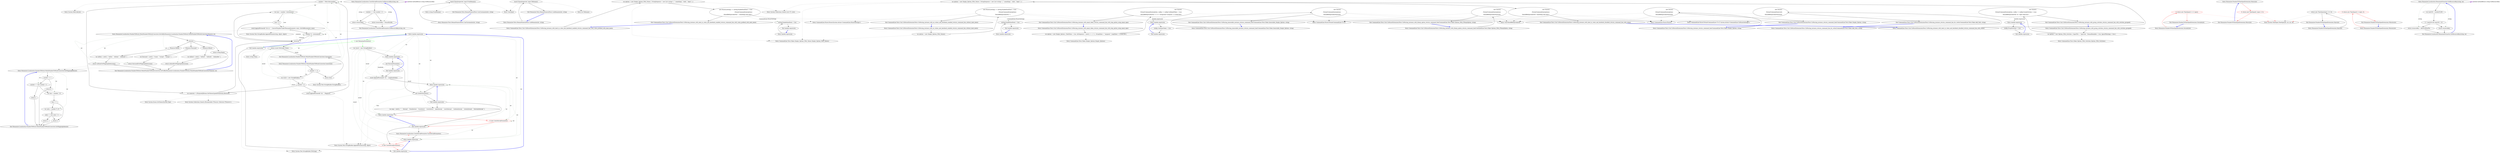 digraph  {
m0_62 [cluster="System.Math.Abs(int)", file="Configurator.cs", label="Entry System.Math.Abs(int)", span="0-0"];
m0_11 [cluster="Humanizer.Localisation.NumberToWords.PolishNumberToWordsConverter.ConvertNumberUnderThousand(Humanizer.Localisation.NumberToWords.PolishNumberToWordsConverter.Numeral, int)", file="Configurator.cs", label="var map = new[] { '''', ''dziesięć'', ''dwadzieścia'', ''trzydzieści'', ''czterdzieści'', ''pięćdziesiąt'', ''sześćdziesiąt'', ''siedemdziesiąt'', ''osiemdziesiąt'', ''dziewięćdziesiąt'' }", span="37-37"];
m0_66 [cluster="string.Trim()", file="Configurator.cs", label="Entry string.Trim()", span="0-0"];
m0_19 [cluster="System.Text.StringBuilder.StringBuilder()", file="Configurator.cs", label="Entry System.Text.StringBuilder.StringBuilder()", span="0-0"];
m0_34 [cluster="Humanizer.Localisation.NumberToWords.PolishNumberToWordsConverter.GetSuffix(Humanizer.Localisation.NumberToWords.PolishNumberToWordsConverter.Numeral, int)", file="Configurator.cs", label="Entry Humanizer.Localisation.NumberToWords.PolishNumberToWordsConverter.GetSuffix(Humanizer.Localisation.NumberToWords.PolishNumberToWordsConverter.Numeral, int)", span="68-68"];
m0_35 [cluster="Humanizer.Localisation.NumberToWords.PolishNumberToWordsConverter.GetSuffix(Humanizer.Localisation.NumberToWords.PolishNumberToWordsConverter.Numeral, int)", file="Configurator.cs", label=numeral, span="70-70"];
m0_38 [cluster="Humanizer.Localisation.NumberToWords.PolishNumberToWordsConverter.GetSuffix(Humanizer.Localisation.NumberToWords.PolishNumberToWordsConverter.Numeral, int)", file="Configurator.cs", label="return miliard[GetMappingIndex(num)];", span="74-74"];
m0_41 [cluster="Humanizer.Localisation.NumberToWords.PolishNumberToWordsConverter.GetSuffix(Humanizer.Localisation.NumberToWords.PolishNumberToWordsConverter.Numeral, int)", file="Configurator.cs", label="return million[GetMappingIndex(num)];", span="77-77"];
m0_44 [cluster="Humanizer.Localisation.NumberToWords.PolishNumberToWordsConverter.GetSuffix(Humanizer.Localisation.NumberToWords.PolishNumberToWordsConverter.Numeral, int)", file="Configurator.cs", label="return thousand[GetMappingIndex(num)];", span="80-80"];
m0_45 [cluster="Humanizer.Localisation.NumberToWords.PolishNumberToWordsConverter.GetSuffix(Humanizer.Localisation.NumberToWords.PolishNumberToWordsConverter.Numeral, int)", file="Configurator.cs", label="return string.Empty;", span="82-82"];
m0_36 [cluster="Humanizer.Localisation.NumberToWords.PolishNumberToWordsConverter.GetSuffix(Humanizer.Localisation.NumberToWords.PolishNumberToWordsConverter.Numeral, int)", file="Configurator.cs", label="Numeral.Miliard", span="72-72"];
m0_39 [cluster="Humanizer.Localisation.NumberToWords.PolishNumberToWordsConverter.GetSuffix(Humanizer.Localisation.NumberToWords.PolishNumberToWordsConverter.Numeral, int)", file="Configurator.cs", label="Numeral.Million", span="75-75"];
m0_42 [cluster="Humanizer.Localisation.NumberToWords.PolishNumberToWordsConverter.GetSuffix(Humanizer.Localisation.NumberToWords.PolishNumberToWordsConverter.Numeral, int)", file="Configurator.cs", label="Numeral.Thousand", span="78-78"];
m0_37 [cluster="Humanizer.Localisation.NumberToWords.PolishNumberToWordsConverter.GetSuffix(Humanizer.Localisation.NumberToWords.PolishNumberToWordsConverter.Numeral, int)", file="Configurator.cs", label="var miliard = new[] { ''miliard'', ''miliardy'', ''miliardów'' }", span="73-73"];
m0_40 [cluster="Humanizer.Localisation.NumberToWords.PolishNumberToWordsConverter.GetSuffix(Humanizer.Localisation.NumberToWords.PolishNumberToWordsConverter.Numeral, int)", file="Configurator.cs", label="var million = new[] { ''milion'', ''miliony'', ''milionów'' }", span="76-76"];
m0_43 [cluster="Humanizer.Localisation.NumberToWords.PolishNumberToWordsConverter.GetSuffix(Humanizer.Localisation.NumberToWords.PolishNumberToWordsConverter.Numeral, int)", file="Configurator.cs", label="var thousand = new[] { ''tysiąc'', ''tysiące'', ''tysięcy'' }", span="79-79"];
m0_46 [cluster="Humanizer.Localisation.NumberToWords.PolishNumberToWordsConverter.GetSuffix(Humanizer.Localisation.NumberToWords.PolishNumberToWordsConverter.Numeral, int)", file="Configurator.cs", label="Exit Humanizer.Localisation.NumberToWords.PolishNumberToWordsConverter.GetSuffix(Humanizer.Localisation.NumberToWords.PolishNumberToWordsConverter.Numeral, int)", span="68-68"];
m0_22 [cluster="Humanizer.Localisation.NumberToWords.PolishNumberToWordsConverter.GetMappingIndex(int)", file="Configurator.cs", label="Entry Humanizer.Localisation.NumberToWords.PolishNumberToWordsConverter.GetMappingIndex(int)", span="50-50"];
m0_23 [cluster="Humanizer.Localisation.NumberToWords.PolishNumberToWordsConverter.GetMappingIndex(int)", file="Configurator.cs", label="number == 1", span="52-52"];
m0_25 [cluster="Humanizer.Localisation.NumberToWords.PolishNumberToWordsConverter.GetMappingIndex(int)", file="Configurator.cs", label="number > 1 && number < 5", span="55-55"];
m0_27 [cluster="Humanizer.Localisation.NumberToWords.PolishNumberToWordsConverter.GetMappingIndex(int)", file="Configurator.cs", label="var tens = number / 10", span="58-58"];
m0_29 [cluster="Humanizer.Localisation.NumberToWords.PolishNumberToWordsConverter.GetMappingIndex(int)", file="Configurator.cs", label="var unity = number % 10", span="61-61"];
m0_24 [cluster="Humanizer.Localisation.NumberToWords.PolishNumberToWordsConverter.GetMappingIndex(int)", file="Configurator.cs", label="return 0;", span="53-53"];
m0_26 [cluster="Humanizer.Localisation.NumberToWords.PolishNumberToWordsConverter.GetMappingIndex(int)", file="Configurator.cs", label="return 1;", span="56-56"];
m0_32 [cluster="Humanizer.Localisation.NumberToWords.PolishNumberToWordsConverter.GetMappingIndex(int)", file="Configurator.cs", label="return 2;", span="66-66"];
m0_31 [cluster="Humanizer.Localisation.NumberToWords.PolishNumberToWordsConverter.GetMappingIndex(int)", file="Configurator.cs", label="return 1;", span="63-63"];
m0_28 [cluster="Humanizer.Localisation.NumberToWords.PolishNumberToWordsConverter.GetMappingIndex(int)", file="Configurator.cs", label="tens > 1", span="59-59"];
m0_30 [cluster="Humanizer.Localisation.NumberToWords.PolishNumberToWordsConverter.GetMappingIndex(int)", file="Configurator.cs", label="unity > 1 && unity < 5", span="62-62"];
m0_33 [cluster="Humanizer.Localisation.NumberToWords.PolishNumberToWordsConverter.GetMappingIndex(int)", file="Configurator.cs", label="Exit Humanizer.Localisation.NumberToWords.PolishNumberToWordsConverter.GetMappingIndex(int)", span="50-50"];
m0_3 [cluster="Humanizer.Localisation.NumberToWords.PolishNumberToWordsConverter.ConvertNumberUnderThousand(Humanizer.Localisation.NumberToWords.PolishNumberToWordsConverter.Numeral, int)", file="Configurator.cs", label="var result = new StringBuilder()", span="24-24"];
m0_7 [cluster="Humanizer.Localisation.NumberToWords.PolishNumberToWordsConverter.ConvertNumberUnderThousand(Humanizer.Localisation.NumberToWords.PolishNumberToWordsConverter.Numeral, int)", file="Configurator.cs", label="result.AppendFormat(@''{0} '', map[hundreds])", span="30-30"];
m0_0 [cluster="lambda expression", file="Configurator.cs", label="Entry lambda expression", span="15-15"];
m0_1 [cluster="lambda expression", color=green, community=0, file="Configurator.cs", label="1: new RomanianFormatter()", span="15-15"];
m0_2 [cluster="lambda expression", file="Configurator.cs", label="Exit lambda expression", span="15-15"];
m0_4 [cluster="lambda expression", file="Configurator.cs", label="Entry lambda expression", span="16-16"];
m0_8 [cluster="lambda expression", file="Configurator.cs", label="Entry lambda expression", span="17-17"];
m0_9 [cluster="lambda expression", file="Configurator.cs", label="new ArabicFormatter()", span="17-17"];
m0_13 [cluster="lambda expression", color=red, community=0, file="Configurator.cs", label="0: new CzechSlovakFormatter()", span="18-18"];
m0_14 [cluster="lambda expression", file="Configurator.cs", label="Exit lambda expression", span="18-18"];
m0_16 [cluster="lambda expression", file="Configurator.cs", label="Entry lambda expression", span="19-19"];
m0_12 [cluster="lambda expression", file="Configurator.cs", label="Entry lambda expression", span="18-18"];
m0_17 [cluster="lambda expression", color=red, community=1, file="Configurator.cs", label="0: new CzechSlovakFormatter()", span="19-19"];
m0_5 [cluster="lambda expression", file="Configurator.cs", label="new RussianFormatter()", span="16-16"];
m0_10 [cluster="lambda expression", file="Configurator.cs", label="Exit lambda expression", span="17-17"];
m0_15 [cluster="Humanizer.Localisation.CzechSlovakFormatter.CzechSlovakFormatter()", file="Configurator.cs", label="Entry Humanizer.Localisation.CzechSlovakFormatter.CzechSlovakFormatter()", span="2-2"];
m0_6 [cluster="lambda expression", file="Configurator.cs", label="Exit lambda expression", span="16-16"];
m0_18 [cluster="lambda expression", file="Configurator.cs", label="Exit lambda expression", span="19-19"];
m0_21 [cluster="System.Text.StringBuilder.ToString()", file="Configurator.cs", label="Entry System.Text.StringBuilder.ToString()", span="0-0"];
m0_64 [cluster="System.Collections.Generic.IEnumerable<TSource>.Reverse<TSource>()", file="Configurator.cs", label="Entry System.Collections.Generic.IEnumerable<TSource>.Reverse<TSource>()", span="0-0"];
m0_63 [cluster="System.Enum.GetValues(System.Type)", file="Configurator.cs", label="Entry System.Enum.GetValues(System.Type)", span="0-0"];
m0_47 [cluster="Humanizer.Localisation.NumberToWords.PolishNumberToWordsConverter.Convert(int)", file="Configurator.cs", label="Entry Humanizer.Localisation.NumberToWords.PolishNumberToWordsConverter.Convert(int)", span="86-86"];
m0_58 [cluster="Humanizer.Localisation.NumberToWords.PolishNumberToWordsConverter.Convert(int)", file="Configurator.cs", label="result.AppendFormat(@''{0}{1} '', ConvertNumberUnderThousand(numeral, num), GetSuffix(numeral, num))", span="105-105"];
m0_56 [cluster="Humanizer.Localisation.NumberToWords.PolishNumberToWordsConverter.Convert(int)", file="Configurator.cs", label="var num = number / (int)numeral", span="102-102"];
m0_50 [cluster="Humanizer.Localisation.NumberToWords.PolishNumberToWordsConverter.Convert(int)", file="Configurator.cs", label="var result = new StringBuilder()", span="91-91"];
m0_55 [cluster="Humanizer.Localisation.NumberToWords.PolishNumberToWordsConverter.Convert(int)", file="Configurator.cs", label=numerals, span="100-100"];
m0_57 [cluster="Humanizer.Localisation.NumberToWords.PolishNumberToWordsConverter.Convert(int)", file="Configurator.cs", label="num > 0", span="103-103"];
m0_59 [cluster="Humanizer.Localisation.NumberToWords.PolishNumberToWordsConverter.Convert(int)", file="Configurator.cs", label="number %= (int)numeral", span="106-106"];
m0_53 [cluster="Humanizer.Localisation.NumberToWords.PolishNumberToWordsConverter.Convert(int)", file="Configurator.cs", label="number = Math.Abs(number)", span="96-96"];
m0_48 [cluster="Humanizer.Localisation.NumberToWords.PolishNumberToWordsConverter.Convert(int)", file="Configurator.cs", label="number == 0", span="88-88"];
m0_51 [cluster="Humanizer.Localisation.NumberToWords.PolishNumberToWordsConverter.Convert(int)", file="Configurator.cs", label="number < 0", span="93-93"];
m0_52 [cluster="Humanizer.Localisation.NumberToWords.PolishNumberToWordsConverter.Convert(int)", file="Configurator.cs", label="result.AppendFormat(@''{0} '', Negative)", span="95-95"];
m0_60 [cluster="Humanizer.Localisation.NumberToWords.PolishNumberToWordsConverter.Convert(int)", file="Configurator.cs", label="return result.ToString().Trim();", span="110-110"];
m0_54 [cluster="Humanizer.Localisation.NumberToWords.PolishNumberToWordsConverter.Convert(int)", file="Configurator.cs", label="var numerals = ((Numeral[])Enum.GetValues(typeof(Numeral))).Reverse()", span="99-99"];
m0_49 [cluster="Humanizer.Localisation.NumberToWords.PolishNumberToWordsConverter.Convert(int)", file="Configurator.cs", label="return Zero;", span="89-89"];
m0_61 [cluster="Humanizer.Localisation.NumberToWords.PolishNumberToWordsConverter.Convert(int)", file="Configurator.cs", label="Exit Humanizer.Localisation.NumberToWords.PolishNumberToWordsConverter.Convert(int)", span="86-86"];
m0_20 [cluster="System.Text.StringBuilder.AppendFormat(string, object)", file="Configurator.cs", label="Entry System.Text.StringBuilder.AppendFormat(string, object)", span="0-0"];
m0_65 [cluster="System.Text.StringBuilder.AppendFormat(string, object, object)", file="Configurator.cs", label="Entry System.Text.StringBuilder.AppendFormat(string, object, object)", span="0-0"];
m1_0 [cluster="Humanizer.Localisation.CzechSlovakFormatter.GetResourceKey(string, int)", file="CzechSlovakFormatter.cs", label="Entry Humanizer.Localisation.CzechSlovakFormatter.GetResourceKey(string, int)", span="6-6"];
m1_1 [cluster="Humanizer.Localisation.CzechSlovakFormatter.GetResourceKey(string, int)", file="CzechSlovakFormatter.cs", label="number > 1 && number < 5", span="8-8"];
m1_2 [cluster="Humanizer.Localisation.CzechSlovakFormatter.GetResourceKey(string, int)", file="CzechSlovakFormatter.cs", label="return resourceKey + PaucalPostfix;", span="9-9"];
m1_3 [cluster="Humanizer.Localisation.CzechSlovakFormatter.GetResourceKey(string, int)", file="CzechSlovakFormatter.cs", label="return resourceKey;", span="11-11"];
m1_4 [cluster="Humanizer.Localisation.CzechSlovakFormatter.GetResourceKey(string, int)", file="CzechSlovakFormatter.cs", label="Exit Humanizer.Localisation.CzechSlovakFormatter.GetResourceKey(string, int)", span="6-6"];
m2_8 [cluster="string.FromRoman()", file="DateHumanizeTests.cs", label="Entry string.FromRoman()", span="35-35"];
m2_5 [cluster="Humanizer.Tests.RomanNumeralTests.CanUnromanize(int, string)", file="DateHumanizeTests.cs", label="Entry Humanizer.Tests.RomanNumeralTests.CanUnromanize(int, string)", span="43-43"];
m2_6 [cluster="Humanizer.Tests.RomanNumeralTests.CanUnromanize(int, string)", file="DateHumanizeTests.cs", label="Assert.Equal(expected, input.FromRoman())", span="45-45"];
m2_7 [cluster="Humanizer.Tests.RomanNumeralTests.CanUnromanize(int, string)", file="DateHumanizeTests.cs", label="Exit Humanizer.Tests.RomanNumeralTests.CanUnromanize(int, string)", span="43-43"];
m2_0 [cluster="Humanizer.Tests.RomanNumeralTests.CanRomanize(int, string)", file="DateHumanizeTests.cs", label="Entry Humanizer.Tests.RomanNumeralTests.CanRomanize(int, string)", span="23-23"];
m2_1 [cluster="Humanizer.Tests.RomanNumeralTests.CanRomanize(int, string)", file="DateHumanizeTests.cs", label="Assert.Equal(expected, input.ToRoman())", span="25-25"];
m2_2 [cluster="Humanizer.Tests.RomanNumeralTests.CanRomanize(int, string)", file="DateHumanizeTests.cs", label="Exit Humanizer.Tests.RomanNumeralTests.CanRomanize(int, string)", span="23-23"];
m2_4 [cluster="Unk.Equal", file="DateHumanizeTests.cs", label="Entry Unk.Equal", span=""];
m2_3 [cluster="int.ToRoman()", file="DateHumanizeTests.cs", label="Entry int.ToRoman()", span="75-75"];
m7_37 [cluster="System.Collections.Generic.List<T>.List()", file="IFormatter.cs", label="Entry System.Collections.Generic.List<T>.List()", span="0-0"];
m7_24 [cluster="CommandLine.Tests.Unit.UnParserExtensionsTests.UnParsing_instance_with_equal_token_returns_command_line_with_long_option_using_equal_sign()", file="IFormatter.cs", label="Entry CommandLine.Tests.Unit.UnParserExtensionsTests.UnParsing_instance_with_equal_token_returns_command_line_with_long_option_using_equal_sign()", span="59-59"];
m7_25 [cluster="CommandLine.Tests.Unit.UnParserExtensionsTests.UnParsing_instance_with_equal_token_returns_command_line_with_long_option_using_equal_sign()", file="IFormatter.cs", label="var options = new Simple_Options { BoolValue = true, IntSequence = new[] { 1, 2, 3 }, StringValue = ''nospaces'', LongValue = 123456789 }", span="61-61"];
m7_26 [cluster="CommandLine.Tests.Unit.UnParserExtensionsTests.UnParsing_instance_with_equal_token_returns_command_line_with_long_option_using_equal_sign()", file="IFormatter.cs", label="new Parser()\r\n                .FormatCommandLine(options, config => config.UseEqualToken = true)\r\n                .ShouldBeEquivalentTo(''-i 1 2 3 --stringvalue=nospaces -x 123456789'')", span="62-64"];
m7_27 [cluster="CommandLine.Tests.Unit.UnParserExtensionsTests.UnParsing_instance_with_equal_token_returns_command_line_with_long_option_using_equal_sign()", file="IFormatter.cs", label="Exit CommandLine.Tests.Unit.UnParserExtensionsTests.UnParsing_instance_with_equal_token_returns_command_line_with_long_option_using_equal_sign()", span="59-59"];
m7_9 [cluster="CommandLine.Tests.Unit.UnParserExtensionsTests.UnParsing_immutable_instance_returns_command_line(CommandLine.Tests.Fakes.Immutable_Simple_Options, string)", file="IFormatter.cs", label="Entry CommandLine.Tests.Unit.UnParserExtensionsTests.UnParsing_immutable_instance_returns_command_line(CommandLine.Tests.Fakes.Immutable_Simple_Options, string)", span="33-33"];
m7_10 [cluster="CommandLine.Tests.Unit.UnParserExtensionsTests.UnParsing_immutable_instance_returns_command_line(CommandLine.Tests.Fakes.Immutable_Simple_Options, string)", file="IFormatter.cs", label="new Parser()\r\n                .FormatCommandLine(options)\r\n                .ShouldBeEquivalentTo(result)", span="35-37"];
m7_11 [cluster="CommandLine.Tests.Unit.UnParserExtensionsTests.UnParsing_immutable_instance_returns_command_line(CommandLine.Tests.Fakes.Immutable_Simple_Options, string)", file="IFormatter.cs", label="Exit CommandLine.Tests.Unit.UnParserExtensionsTests.UnParsing_immutable_instance_returns_command_line(CommandLine.Tests.Fakes.Immutable_Simple_Options, string)", span="33-33"];
m7_5 [cluster="Unk.ShouldBeEquivalentTo", file="IFormatter.cs", label="Entry Unk.ShouldBeEquivalentTo", span=""];
m7_19 [cluster="CommandLine.Tests.Fakes.Options_With_Switches.Options_With_Switches()", file="IFormatter.cs", label="Entry CommandLine.Tests.Fakes.Options_With_Switches.Options_With_Switches()", span="4-4"];
m7_12 [cluster="CommandLine.Tests.Unit.UnParserExtensionsTests.UnParsing_instance_with_fsharp_option_returns_command_line(CommandLine.Tests.Fakes.Options_With_FSharpOption, string)", file="IFormatter.cs", label="Entry CommandLine.Tests.Unit.UnParserExtensionsTests.UnParsing_instance_with_fsharp_option_returns_command_line(CommandLine.Tests.Fakes.Options_With_FSharpOption, string)", span="42-42"];
m7_13 [cluster="CommandLine.Tests.Unit.UnParserExtensionsTests.UnParsing_instance_with_fsharp_option_returns_command_line(CommandLine.Tests.Fakes.Options_With_FSharpOption, string)", file="IFormatter.cs", label="new Parser()\r\n                .FormatCommandLine(options)\r\n                .ShouldBeEquivalentTo(result)", span="44-46"];
m7_14 [cluster="CommandLine.Tests.Unit.UnParserExtensionsTests.UnParsing_instance_with_fsharp_option_returns_command_line(CommandLine.Tests.Fakes.Options_With_FSharpOption, string)", file="IFormatter.cs", label="Exit CommandLine.Tests.Unit.UnParserExtensionsTests.UnParsing_instance_with_fsharp_option_returns_command_line(CommandLine.Tests.Fakes.Options_With_FSharpOption, string)", span="42-42"];
m7_32 [cluster="CommandLine.Tests.Unit.UnParserExtensionsTests.UnParsing_instance_with_dash_in_value_and_dashdash_enabled_returns_command_line_with_value_prefixed_with_dash_dash()", file="IFormatter.cs", label="Entry CommandLine.Tests.Unit.UnParserExtensionsTests.UnParsing_instance_with_dash_in_value_and_dashdash_enabled_returns_command_line_with_value_prefixed_with_dash_dash()", span="68-68"];
m7_33 [cluster="CommandLine.Tests.Unit.UnParserExtensionsTests.UnParsing_instance_with_dash_in_value_and_dashdash_enabled_returns_command_line_with_value_prefixed_with_dash_dash()", file="IFormatter.cs", label="var options = new Simple_Options_With_Values { StringSequence = new List<string> { ''-something'', ''with'', ''dash'' } }", span="70-70"];
m7_34 [cluster="CommandLine.Tests.Unit.UnParserExtensionsTests.UnParsing_instance_with_dash_in_value_and_dashdash_enabled_returns_command_line_with_value_prefixed_with_dash_dash()", file="IFormatter.cs", label="new Parser((setting) => setting.EnableDashDash = true)\r\n                .FormatCommandLine(options)\r\n                .ShouldBeEquivalentTo(''-- -something with dash'')", span="71-73"];
m7_35 [cluster="CommandLine.Tests.Unit.UnParserExtensionsTests.UnParsing_instance_with_dash_in_value_and_dashdash_enabled_returns_command_line_with_value_prefixed_with_dash_dash()", file="IFormatter.cs", label="Exit CommandLine.Tests.Unit.UnParserExtensionsTests.UnParsing_instance_with_dash_in_value_and_dashdash_enabled_returns_command_line_with_value_prefixed_with_dash_dash()", span="68-68"];
m7_42 [cluster="CommandLine.Tests.Unit.UnParserExtensionsTests.UnParsing_instance_with_no_values_and_dashdash_enabled_returns_command_line_without_dash_dash()", file="IFormatter.cs", label="Entry CommandLine.Tests.Unit.UnParserExtensionsTests.UnParsing_instance_with_no_values_and_dashdash_enabled_returns_command_line_without_dash_dash()", span="77-77"];
m7_43 [cluster="CommandLine.Tests.Unit.UnParserExtensionsTests.UnParsing_instance_with_no_values_and_dashdash_enabled_returns_command_line_without_dash_dash()", file="IFormatter.cs", label="var options = new Simple_Options_With_Values()", span="79-79"];
m7_44 [cluster="CommandLine.Tests.Unit.UnParserExtensionsTests.UnParsing_instance_with_no_values_and_dashdash_enabled_returns_command_line_without_dash_dash()", file="IFormatter.cs", label="new Parser((setting) => setting.EnableDashDash = true)\r\n                .FormatCommandLine(options)\r\n                .ShouldBeEquivalentTo('''')", span="80-82"];
m7_45 [cluster="CommandLine.Tests.Unit.UnParserExtensionsTests.UnParsing_instance_with_no_values_and_dashdash_enabled_returns_command_line_without_dash_dash()", file="IFormatter.cs", label="Exit CommandLine.Tests.Unit.UnParserExtensionsTests.UnParsing_instance_with_no_values_and_dashdash_enabled_returns_command_line_without_dash_dash()", span="77-77"];
m7_0 [cluster="CommandLine.Tests.Unit.UnParserExtensionsTests.UnParsing_instance_returns_command_line(CommandLine.Tests.Fakes.Simple_Options, string)", file="IFormatter.cs", label="Entry CommandLine.Tests.Unit.UnParserExtensionsTests.UnParsing_instance_returns_command_line(CommandLine.Tests.Fakes.Simple_Options, string)", span="15-15"];
m7_1 [cluster="CommandLine.Tests.Unit.UnParserExtensionsTests.UnParsing_instance_returns_command_line(CommandLine.Tests.Fakes.Simple_Options, string)", file="IFormatter.cs", label="new Parser()\r\n                .FormatCommandLine(options)\r\n                .ShouldBeEquivalentTo(result)", span="17-19"];
m7_2 [cluster="CommandLine.Tests.Unit.UnParserExtensionsTests.UnParsing_instance_returns_command_line(CommandLine.Tests.Fakes.Simple_Options, string)", file="IFormatter.cs", label="Exit CommandLine.Tests.Unit.UnParserExtensionsTests.UnParsing_instance_returns_command_line(CommandLine.Tests.Fakes.Simple_Options, string)", span="15-15"];
m7_49 [cluster="CommandLine.Tests.Unit.UnParserExtensionsTests.UnParsing_instance_with_dash_in_value_and_dashdash_disabled_returns_command_line_with_value()", file="IFormatter.cs", label="Entry CommandLine.Tests.Unit.UnParserExtensionsTests.UnParsing_instance_with_dash_in_value_and_dashdash_disabled_returns_command_line_with_value()", span="86-86"];
m7_50 [cluster="CommandLine.Tests.Unit.UnParserExtensionsTests.UnParsing_instance_with_dash_in_value_and_dashdash_disabled_returns_command_line_with_value()", file="IFormatter.cs", label="var options = new Simple_Options_With_Values { StringSequence = new List<string> { ''-something'', ''with'', ''dash'' } }", span="88-88"];
m7_51 [cluster="CommandLine.Tests.Unit.UnParserExtensionsTests.UnParsing_instance_with_dash_in_value_and_dashdash_disabled_returns_command_line_with_value()", file="IFormatter.cs", label="new Parser()\r\n                .FormatCommandLine(options)\r\n                .ShouldBeEquivalentTo(''-something with dash'')", span="89-91"];
m7_52 [cluster="CommandLine.Tests.Unit.UnParserExtensionsTests.UnParsing_instance_with_dash_in_value_and_dashdash_disabled_returns_command_line_with_value()", file="IFormatter.cs", label="Exit CommandLine.Tests.Unit.UnParserExtensionsTests.UnParsing_instance_with_dash_in_value_and_dashdash_disabled_returns_command_line_with_value()", span="86-86"];
m7_6 [cluster="CommandLine.Tests.Unit.UnParserExtensionsTests.UnParsing_instance_returns_command_line_for_verbs(CommandLine.Tests.Fakes.Add_Verb, string)", file="IFormatter.cs", label="Entry CommandLine.Tests.Unit.UnParserExtensionsTests.UnParsing_instance_returns_command_line_for_verbs(CommandLine.Tests.Fakes.Add_Verb, string)", span="24-24"];
m7_7 [cluster="CommandLine.Tests.Unit.UnParserExtensionsTests.UnParsing_instance_returns_command_line_for_verbs(CommandLine.Tests.Fakes.Add_Verb, string)", file="IFormatter.cs", label="new Parser()\r\n                .FormatCommandLine(verb)\r\n                .ShouldBeEquivalentTo(result)", span="26-28"];
m7_8 [cluster="CommandLine.Tests.Unit.UnParserExtensionsTests.UnParsing_instance_returns_command_line_for_verbs(CommandLine.Tests.Fakes.Add_Verb, string)", file="IFormatter.cs", label="Exit CommandLine.Tests.Unit.UnParserExtensionsTests.UnParsing_instance_returns_command_line_for_verbs(CommandLine.Tests.Fakes.Add_Verb, string)", span="24-24"];
m7_28 [cluster="CommandLine.Tests.Fakes.Simple_Options.Simple_Options()", file="IFormatter.cs", label="Entry CommandLine.Tests.Fakes.Simple_Options.Simple_Options()", span="6-6"];
m7_3 [cluster="CommandLine.Parser.Parser()", file="IFormatter.cs", label="Entry CommandLine.Parser.Parser()", span="26-26"];
m7_46 [cluster="lambda expression", file="IFormatter.cs", label="Entry lambda expression", span="80-80"];
m7_21 [cluster="lambda expression", file="IFormatter.cs", label="Entry lambda expression", span="54-54"];
m7_22 [cluster="lambda expression", file="IFormatter.cs", label="config.GroupSwitches = true", span="54-54"];
m7_23 [cluster="lambda expression", file="IFormatter.cs", label="Exit lambda expression", span="54-54"];
m7_29 [cluster="lambda expression", file="IFormatter.cs", label="Entry lambda expression", span="63-63"];
m7_30 [cluster="lambda expression", file="IFormatter.cs", label="config.UseEqualToken = true", span="63-63"];
m7_31 [cluster="lambda expression", file="IFormatter.cs", label="Exit lambda expression", span="63-63"];
m7_40 [cluster="lambda expression", file="IFormatter.cs", label="setting.EnableDashDash = true", span="71-71"];
m7_39 [cluster="lambda expression", file="IFormatter.cs", label="Entry lambda expression", span="71-71"];
m7_41 [cluster="lambda expression", file="IFormatter.cs", label="Exit lambda expression", span="71-71"];
m7_47 [cluster="lambda expression", file="IFormatter.cs", label="setting.EnableDashDash = true", span="80-80"];
m7_48 [cluster="lambda expression", file="IFormatter.cs", label="Exit lambda expression", span="80-80"];
m7_36 [cluster="CommandLine.Tests.Fakes.Simple_Options_With_Values.Simple_Options_With_Values()", file="IFormatter.cs", label="Entry CommandLine.Tests.Fakes.Simple_Options_With_Values.Simple_Options_With_Values()", span="6-6"];
m7_38 [cluster="CommandLine.Parser.Parser(System.Action<CommandLine.ParserSettings>)", file="IFormatter.cs", label="Entry CommandLine.Parser.Parser(System.Action<CommandLine.ParserSettings>)", span="37-37"];
m7_15 [cluster="CommandLine.Tests.Unit.UnParserExtensionsTests.UnParsing_instance_with_group_switches_returns_command_line_with_switches_grouped()", file="IFormatter.cs", label="Entry CommandLine.Tests.Unit.UnParserExtensionsTests.UnParsing_instance_with_group_switches_returns_command_line_with_switches_grouped()", span="50-50"];
m7_16 [cluster="CommandLine.Tests.Unit.UnParserExtensionsTests.UnParsing_instance_with_group_switches_returns_command_line_with_switches_grouped()", file="IFormatter.cs", label="var options = new Options_With_Switches { InputFile = ''input.bin'', HumanReadable = true, IgnoreWarnings = true }", span="52-52"];
m7_17 [cluster="CommandLine.Tests.Unit.UnParserExtensionsTests.UnParsing_instance_with_group_switches_returns_command_line_with_switches_grouped()", file="IFormatter.cs", label="new Parser()\r\n                .FormatCommandLine(options, config => config.GroupSwitches = true)\r\n                .ShouldBeEquivalentTo(''-hi --input input.bin'')", span="53-55"];
m7_18 [cluster="CommandLine.Tests.Unit.UnParserExtensionsTests.UnParsing_instance_with_group_switches_returns_command_line_with_switches_grouped()", file="IFormatter.cs", label="Exit CommandLine.Tests.Unit.UnParserExtensionsTests.UnParsing_instance_with_group_switches_returns_command_line_with_switches_grouped()", span="50-50"];
m7_4 [cluster="CommandLine.Parser.FormatCommandLine<T>(T)", file="IFormatter.cs", label="Entry CommandLine.Parser.FormatCommandLine<T>(T)", span="81-81"];
m7_20 [cluster="CommandLine.Parser.FormatCommandLine<T>(T, System.Action<CommandLine.UnParserSettings>)", file="IFormatter.cs", label="Entry CommandLine.Parser.FormatCommandLine<T>(T, System.Action<CommandLine.UnParserSettings>)", span="95-95"];
m9_4 [cluster="Humanizer.NumberToTimeSpanExtensions.Hours(int)", file="NumberToOrdinalWordsExtension.cs", label="Entry Humanizer.NumberToTimeSpanExtensions.Hours(int)", span="20-20"];
m9_5 [cluster="Humanizer.NumberToTimeSpanExtensions.Hours(int)", color=red, community=0, file="NumberToOrdinalWordsExtension.cs", label="0: return new TimeSpan(0, input, 0, 0);", span="22-22"];
m9_6 [cluster="Humanizer.NumberToTimeSpanExtensions.Hours(int)", file="NumberToOrdinalWordsExtension.cs", label="Exit Humanizer.NumberToTimeSpanExtensions.Hours(int)", span="20-20"];
m9_10 [cluster="Humanizer.NumberToTimeSpanExtensions.Seconds(int)", file="NumberToOrdinalWordsExtension.cs", label="Entry Humanizer.NumberToTimeSpanExtensions.Seconds(int)", span="40-40"];
m9_11 [cluster="Humanizer.NumberToTimeSpanExtensions.Seconds(int)", color=red, community=0, file="NumberToOrdinalWordsExtension.cs", label="0: return new TimeSpan(0, 0, 0, input);", span="42-42"];
m9_12 [cluster="Humanizer.NumberToTimeSpanExtensions.Seconds(int)", file="NumberToOrdinalWordsExtension.cs", label="Exit Humanizer.NumberToTimeSpanExtensions.Seconds(int)", span="40-40"];
m9_0 [cluster="Humanizer.NumberToTimeSpanExtensions.Days(int)", file="NumberToOrdinalWordsExtension.cs", label="Entry Humanizer.NumberToTimeSpanExtensions.Days(int)", span="10-10"];
m9_1 [cluster="Humanizer.NumberToTimeSpanExtensions.Days(int)", file="NumberToOrdinalWordsExtension.cs", label="return new TimeSpan(input, 0, 0, 0);", span="12-12"];
m9_2 [cluster="Humanizer.NumberToTimeSpanExtensions.Days(int)", file="NumberToOrdinalWordsExtension.cs", label="Exit Humanizer.NumberToTimeSpanExtensions.Days(int)", span="10-10"];
m9_7 [cluster="Humanizer.NumberToTimeSpanExtensions.Minutes(int)", file="NumberToOrdinalWordsExtension.cs", label="Entry Humanizer.NumberToTimeSpanExtensions.Minutes(int)", span="30-30"];
m9_8 [cluster="Humanizer.NumberToTimeSpanExtensions.Minutes(int)", color=red, community=0, file="NumberToOrdinalWordsExtension.cs", label="0: return new TimeSpan(0, 0, input, 0);", span="32-32"];
m9_9 [cluster="Humanizer.NumberToTimeSpanExtensions.Minutes(int)", file="NumberToOrdinalWordsExtension.cs", label="Exit Humanizer.NumberToTimeSpanExtensions.Minutes(int)", span="30-30"];
m9_3 [cluster="System.TimeSpan.TimeSpan(int, int, int, int)", file="NumberToOrdinalWordsExtension.cs", label="Entry System.TimeSpan.TimeSpan(int, int, int, int)", span="0-0"];
m10_0 [cluster="Humanizer.Localisation.RomanianFormatter.GetResourceKey(string, int)", file="RomanianFormatter.cs", label="Entry Humanizer.Localisation.RomanianFormatter.GetResourceKey(string, int)", span="6-6"];
m10_1 [cluster="Humanizer.Localisation.RomanianFormatter.GetResourceKey(string, int)", file="RomanianFormatter.cs", label="var mod100 = number%100", span="8-8"];
m10_3 [cluster="Humanizer.Localisation.RomanianFormatter.GetResourceKey(string, int)", file="RomanianFormatter.cs", label="return resourceKey;", span="12-12"];
m10_4 [cluster="Humanizer.Localisation.RomanianFormatter.GetResourceKey(string, int)", file="RomanianFormatter.cs", label="return resourceKey + Above20PostFix;", span="15-15"];
m10_2 [cluster="Humanizer.Localisation.RomanianFormatter.GetResourceKey(string, int)", file="RomanianFormatter.cs", label="0 < mod100 && mod100 < 20", span="10-10"];
m10_5 [cluster="Humanizer.Localisation.RomanianFormatter.GetResourceKey(string, int)", file="RomanianFormatter.cs", label="Exit Humanizer.Localisation.RomanianFormatter.GetResourceKey(string, int)", span="6-6"];
m0_11 -> m0_12  [key=0, style=solid];
m0_34 -> m0_35  [key=0, style=solid];
m0_34 -> m0_38  [color=darkseagreen4, key=1, label=int, style=dashed];
m0_34 -> m0_41  [color=darkseagreen4, key=1, label=int, style=dashed];
m0_34 -> m0_44  [color=darkseagreen4, key=1, label=int, style=dashed];
m0_35 -> m0_36  [key=0, style=solid];
m0_35 -> m0_39  [key=0, style=solid];
m0_35 -> m0_42  [key=0, style=solid];
m0_35 -> m0_45  [key=0, style=solid];
m0_38 -> m0_46  [key=0, style=solid];
m0_38 -> m0_22  [key=2, style=dotted];
m0_41 -> m0_46  [key=0, style=solid];
m0_41 -> m0_22  [key=2, style=dotted];
m0_44 -> m0_46  [key=0, style=solid];
m0_44 -> m0_22  [key=2, style=dotted];
m0_45 -> m0_46  [key=0, style=solid];
m0_36 -> m0_37  [key=0, style=solid];
m0_39 -> m0_40  [key=0, style=solid];
m0_42 -> m0_43  [key=0, style=solid];
m0_37 -> m0_38  [key=0, style=solid];
m0_40 -> m0_41  [key=0, style=solid];
m0_43 -> m0_44  [key=0, style=solid];
m0_46 -> m0_34  [color=blue, key=0, style=bold];
m0_22 -> m0_23  [key=0, style=solid];
m0_22 -> m0_25  [color=darkseagreen4, key=1, label=int, style=dashed];
m0_22 -> m0_27  [color=darkseagreen4, key=1, label=int, style=dashed];
m0_22 -> m0_29  [color=darkseagreen4, key=1, label=int, style=dashed];
m0_23 -> m0_24  [key=0, style=solid];
m0_23 -> m0_25  [key=0, style=solid];
m0_25 -> m0_26  [key=0, style=solid];
m0_25 -> m0_27  [key=0, style=solid];
m0_27 -> m0_28  [key=0, style=solid];
m0_29 -> m0_30  [key=0, style=solid];
m0_24 -> m0_33  [key=0, style=solid];
m0_26 -> m0_33  [key=0, style=solid];
m0_32 -> m0_33  [key=0, style=solid];
m0_31 -> m0_33  [key=0, style=solid];
m0_28 -> m0_29  [key=0, style=solid];
m0_28 -> m0_32  [key=0, style=solid];
m0_30 -> m0_32  [key=0, style=solid];
m0_30 -> m0_31  [key=0, style=solid];
m0_33 -> m0_22  [color=blue, key=0, style=bold];
m0_3 -> m0_4  [key=0, style=solid];
m0_3 -> m0_19  [key=2, style=dotted];
m0_3 -> m0_7  [color=darkseagreen4, key=1, label=result, style=dashed];
m0_3 -> m0_12  [color=darkseagreen4, key=1, label=result, style=dashed];
m0_3 -> m0_16  [color=darkseagreen4, key=1, label=result, style=dashed];
m0_3 -> m0_17  [color=darkseagreen4, key=1, label=result, style=dashed];
m0_7 -> m0_8  [key=0, style=solid];
m0_7 -> m0_20  [key=2, style=dotted];
m0_0 -> m0_1  [color=green, key=0, style=solid];
m0_0 -> m0_4  [color=darkseagreen4, key=1, label=int, style=dashed];
m0_0 -> m0_8  [color=darkseagreen4, key=1, label=int, style=dashed];
m0_0 -> m0_9  [color=darkseagreen4, key=1, label=int, style=dashed];
m0_0 -> m0_13  [color=darkseagreen4, key=1, label=int, style=dashed];
m0_0 -> m0_14  [color=darkseagreen4, key=1, label=int, style=dashed];
m0_0 -> m0_16  [color=darkseagreen4, key=1, label=int, style=dashed];
m0_1 -> m0_2  [color=green, key=0, style=solid];
m0_1 -> m0_3  [color=green, key=0, style=solid];
m0_2 -> m0_18  [key=0, style=solid];
m0_2 -> m0_0  [color=blue, key=0, style=bold];
m0_4 -> m0_5  [key=0, style=solid];
m0_4 -> m0_7  [color=darkseagreen4, key=1, label=hundreds, style=dashed];
m0_8 -> m0_8  [color=darkseagreen4, key=1, label=int, style=dashed];
m0_8 -> m0_9  [key=0, style=solid];
m0_8 -> m0_13  [color=darkseagreen4, key=1, label=int, style=dashed];
m0_8 -> m0_14  [color=darkseagreen4, key=1, label=int, style=dashed];
m0_8 -> m0_16  [color=darkseagreen4, key=1, label=int, style=dashed];
m0_9 -> m0_10  [key=0, style=solid];
m0_9 -> m0_12  [color=darkseagreen4, key=1, label=tens, style=dashed];
m0_9 -> m0_11  [key=2, style=dotted];
m0_13 -> m0_13  [color=darkseagreen4, key=1, label=int, style=dashed];
m0_13 -> m0_14  [color=red, key=0, style=solid];
m0_13 -> m0_16  [color=darkseagreen4, key=1, label=int, style=dashed];
m0_13 -> m0_15  [color=red, key=2, style=dotted];
m0_14 -> m0_15  [key=0, style=solid];
m0_14 -> m0_17  [key=0, style=solid];
m0_14 -> m0_12  [color=blue, key=0, style=bold];
m0_16 -> m0_17  [color=red, key=0, style=solid];
m0_16 -> m0_20  [key=2, style=dotted];
m0_12 -> m0_13  [color=red, key=0, style=solid];
m0_12 -> m0_20  [key=2, style=dotted];
m0_17 -> m0_18  [color=red, key=0, style=solid];
m0_17 -> m0_21  [key=2, style=dotted];
m0_17 -> m0_15  [color=red, key=2, style=dotted];
m0_5 -> m0_9  [key=0, style=solid];
m0_5 -> m0_6  [key=0, style=solid];
m0_5 -> m0_7  [key=2, style=dotted];
m0_10 -> m0_14  [key=0, style=solid];
m0_10 -> m0_11  [key=0, style=solid];
m0_10 -> m0_8  [color=blue, key=0, style=bold];
m0_15 -> m0_16  [key=0, style=solid];
m0_6 -> m0_7  [key=0, style=solid];
m0_6 -> m0_4  [color=blue, key=0, style=bold];
m0_18 -> m0_0  [color=blue, key=0, style=bold];
m0_18 -> m0_16  [color=blue, key=0, style=bold];
m0_47 -> m0_56  [color=darkseagreen4, key=1, label=int, style=dashed];
m0_47 -> m0_59  [color=darkseagreen4, key=1, label=int, style=dashed];
m0_47 -> m0_48  [key=0, style=solid];
m0_47 -> m0_51  [color=darkseagreen4, key=1, label=int, style=dashed];
m0_47 -> m0_53  [color=darkseagreen4, key=1, label=int, style=dashed];
m0_58 -> m0_0  [key=2, style=dotted];
m0_58 -> m0_59  [key=0, style=solid];
m0_58 -> m0_34  [key=2, style=dotted];
m0_58 -> m0_65  [key=2, style=dotted];
m0_56 -> m0_58  [color=darkseagreen4, key=1, label=num, style=dashed];
m0_56 -> m0_57  [key=0, style=solid];
m0_50 -> m0_58  [color=darkseagreen4, key=1, label=result, style=dashed];
m0_50 -> m0_19  [key=2, style=dotted];
m0_50 -> m0_51  [key=0, style=solid];
m0_50 -> m0_52  [color=darkseagreen4, key=1, label=result, style=dashed];
m0_50 -> m0_60  [color=darkseagreen4, key=1, label=result, style=dashed];
m0_55 -> m0_58  [color=darkseagreen4, key=1, label=numeral, style=dashed];
m0_55 -> m0_56  [key=0, style=solid];
m0_55 -> m0_60  [key=0, style=solid];
m0_55 -> m0_59  [color=darkseagreen4, key=1, label=numeral, style=dashed];
m0_57 -> m0_58  [key=0, style=solid];
m0_57 -> m0_55  [key=0, style=solid];
m0_59 -> m0_55  [key=0, style=solid];
m0_59 -> m0_59  [color=darkseagreen4, key=1, label=int, style=dashed];
m0_53 -> m0_56  [color=darkseagreen4, key=1, label=int, style=dashed];
m0_53 -> m0_59  [color=darkseagreen4, key=1, label=int, style=dashed];
m0_53 -> m0_53  [color=darkseagreen4, key=1, label=int, style=dashed];
m0_53 -> m0_54  [key=0, style=solid];
m0_53 -> m0_62  [key=2, style=dotted];
m0_48 -> m0_50  [key=0, style=solid];
m0_48 -> m0_49  [key=0, style=solid];
m0_51 -> m0_52  [key=0, style=solid];
m0_51 -> m0_54  [key=0, style=solid];
m0_52 -> m0_20  [key=2, style=dotted];
m0_52 -> m0_53  [key=0, style=solid];
m0_60 -> m0_21  [key=2, style=dotted];
m0_60 -> m0_61  [key=0, style=solid];
m0_60 -> m0_66  [key=2, style=dotted];
m0_54 -> m0_55  [key=0, style=solid];
m0_54 -> m0_63  [key=2, style=dotted];
m0_54 -> m0_64  [key=2, style=dotted];
m0_49 -> m0_61  [key=0, style=solid];
m0_61 -> m0_47  [color=blue, key=0, style=bold];
m1_0 -> m1_1  [key=0, style=solid];
m1_0 -> m1_2  [color=darkseagreen4, key=1, label=string, style=dashed];
m1_0 -> m1_3  [color=darkseagreen4, key=1, label=string, style=dashed];
m1_0 -> m1_0  [color=darkorchid, key=3, label="method methodReturn string GetResourceKey", style=bold];
m1_1 -> m1_2  [key=0, style=solid];
m1_1 -> m1_3  [key=0, style=solid];
m1_2 -> m1_4  [key=0, style=solid];
m1_3 -> m1_4  [key=0, style=solid];
m1_4 -> m1_0  [color=blue, key=0, style=bold];
m2_5 -> m2_6  [key=0, style=solid];
m2_6 -> m2_7  [key=0, style=solid];
m2_6 -> m2_8  [key=2, style=dotted];
m2_6 -> m2_4  [key=2, style=dotted];
m2_7 -> m2_5  [color=blue, key=0, style=bold];
m2_0 -> m2_1  [key=0, style=solid];
m2_1 -> m2_2  [key=0, style=solid];
m2_1 -> m2_3  [key=2, style=dotted];
m2_1 -> m2_4  [key=2, style=dotted];
m2_2 -> m2_0  [color=blue, key=0, style=bold];
m7_24 -> m7_25  [key=0, style=solid];
m7_25 -> m7_26  [key=0, style=solid];
m7_25 -> m7_28  [key=2, style=dotted];
m7_26 -> m7_27  [key=0, style=solid];
m7_26 -> m7_3  [key=2, style=dotted];
m7_26 -> m7_20  [key=2, style=dotted];
m7_26 -> m7_5  [key=2, style=dotted];
m7_26 -> m7_29  [color=darkseagreen4, key=1, label="lambda expression", style=dashed];
m7_27 -> m7_24  [color=blue, key=0, style=bold];
m7_9 -> m7_10  [key=0, style=solid];
m7_10 -> m7_11  [key=0, style=solid];
m7_10 -> m7_3  [key=2, style=dotted];
m7_10 -> m7_4  [key=2, style=dotted];
m7_10 -> m7_5  [key=2, style=dotted];
m7_11 -> m7_9  [color=blue, key=0, style=bold];
m7_12 -> m7_13  [key=0, style=solid];
m7_13 -> m7_14  [key=0, style=solid];
m7_13 -> m7_3  [key=2, style=dotted];
m7_13 -> m7_4  [key=2, style=dotted];
m7_13 -> m7_5  [key=2, style=dotted];
m7_14 -> m7_12  [color=blue, key=0, style=bold];
m7_32 -> m7_33  [key=0, style=solid];
m7_33 -> m7_34  [key=0, style=solid];
m7_33 -> m7_36  [key=2, style=dotted];
m7_33 -> m7_37  [key=2, style=dotted];
m7_34 -> m7_35  [key=0, style=solid];
m7_34 -> m7_38  [key=2, style=dotted];
m7_34 -> m7_4  [key=2, style=dotted];
m7_34 -> m7_5  [key=2, style=dotted];
m7_34 -> m7_40  [color=darkseagreen4, key=1, label="CommandLine.ParserSettings", style=dashed];
m7_35 -> m7_32  [color=blue, key=0, style=bold];
m7_42 -> m7_43  [key=0, style=solid];
m7_43 -> m7_44  [key=0, style=solid];
m7_43 -> m7_36  [key=2, style=dotted];
m7_44 -> m7_45  [key=0, style=solid];
m7_44 -> m7_38  [key=2, style=dotted];
m7_44 -> m7_4  [key=2, style=dotted];
m7_44 -> m7_5  [key=2, style=dotted];
m7_44 -> m7_47  [color=darkseagreen4, key=1, label="CommandLine.ParserSettings", style=dashed];
m7_45 -> m7_42  [color=blue, key=0, style=bold];
m7_0 -> m7_1  [key=0, style=solid];
m7_1 -> m7_2  [key=0, style=solid];
m7_1 -> m7_3  [key=2, style=dotted];
m7_1 -> m7_4  [key=2, style=dotted];
m7_1 -> m7_5  [key=2, style=dotted];
m7_2 -> m7_0  [color=blue, key=0, style=bold];
m7_49 -> m7_50  [key=0, style=solid];
m7_50 -> m7_51  [key=0, style=solid];
m7_50 -> m7_36  [key=2, style=dotted];
m7_50 -> m7_37  [key=2, style=dotted];
m7_51 -> m7_52  [key=0, style=solid];
m7_51 -> m7_3  [key=2, style=dotted];
m7_51 -> m7_4  [key=2, style=dotted];
m7_51 -> m7_5  [key=2, style=dotted];
m7_52 -> m7_49  [color=blue, key=0, style=bold];
m7_6 -> m7_7  [key=0, style=solid];
m7_7 -> m7_8  [key=0, style=solid];
m7_7 -> m7_3  [key=2, style=dotted];
m7_7 -> m7_4  [key=2, style=dotted];
m7_7 -> m7_5  [key=2, style=dotted];
m7_8 -> m7_6  [color=blue, key=0, style=bold];
m7_46 -> m7_47  [key=0, style=solid];
m7_21 -> m7_22  [key=0, style=solid];
m7_22 -> m7_23  [key=0, style=solid];
m7_23 -> m7_21  [color=blue, key=0, style=bold];
m7_29 -> m7_30  [key=0, style=solid];
m7_30 -> m7_31  [key=0, style=solid];
m7_31 -> m7_29  [color=blue, key=0, style=bold];
m7_40 -> m7_41  [key=0, style=solid];
m7_39 -> m7_40  [key=0, style=solid];
m7_41 -> m7_39  [color=blue, key=0, style=bold];
m7_47 -> m7_48  [key=0, style=solid];
m7_48 -> m7_46  [color=blue, key=0, style=bold];
m7_15 -> m7_16  [key=0, style=solid];
m7_16 -> m7_17  [key=0, style=solid];
m7_16 -> m7_19  [key=2, style=dotted];
m7_17 -> m7_18  [key=0, style=solid];
m7_17 -> m7_3  [key=2, style=dotted];
m7_17 -> m7_20  [key=2, style=dotted];
m7_17 -> m7_5  [key=2, style=dotted];
m7_17 -> m7_21  [color=darkseagreen4, key=1, label="lambda expression", style=dashed];
m7_18 -> m7_15  [color=blue, key=0, style=bold];
m9_4 -> m9_5  [color=red, key=0, style=solid];
m9_5 -> m9_6  [color=red, key=0, style=solid];
m9_5 -> m9_3  [color=red, key=2, style=dotted];
m9_6 -> m9_4  [color=blue, key=0, style=bold];
m9_10 -> m9_11  [color=red, key=0, style=solid];
m9_11 -> m9_12  [color=red, key=0, style=solid];
m9_11 -> m9_3  [color=red, key=2, style=dotted];
m9_12 -> m9_10  [color=blue, key=0, style=bold];
m9_0 -> m9_1  [key=0, style=solid];
m9_1 -> m9_2  [key=0, style=solid];
m9_1 -> m9_3  [key=2, style=dotted];
m9_2 -> m9_0  [color=blue, key=0, style=bold];
m9_7 -> m9_8  [color=red, key=0, style=solid];
m9_8 -> m9_9  [color=red, key=0, style=solid];
m9_8 -> m9_3  [color=red, key=2, style=dotted];
m9_9 -> m9_7  [color=blue, key=0, style=bold];
m10_0 -> m10_1  [key=0, style=solid];
m10_0 -> m10_3  [color=darkseagreen4, key=1, label=string, style=dashed];
m10_0 -> m10_4  [color=darkseagreen4, key=1, label=string, style=dashed];
m10_0 -> m10_0  [color=darkorchid, key=3, label="method methodReturn string GetResourceKey", style=bold];
m10_1 -> m10_2  [key=0, style=solid];
m10_3 -> m10_5  [key=0, style=solid];
m10_4 -> m10_5  [key=0, style=solid];
m10_2 -> m10_3  [key=0, style=solid];
m10_2 -> m10_4  [key=0, style=solid];
m10_5 -> m10_0  [color=blue, key=0, style=bold];
}
